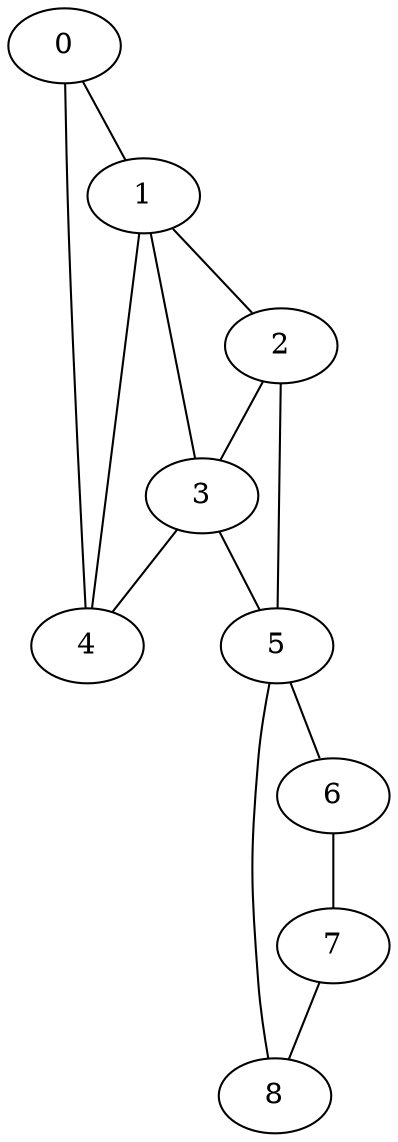 graph name
{
    0 -- 4
    0 -- 1
    1 -- 4
    1 -- 3
    1 -- 2
    3 -- 5
    3 -- 4
    2 -- 5
    2 -- 3
    5 -- 8
    5 -- 6
    6 -- 7
    7 -- 8
}
